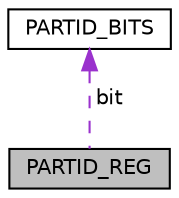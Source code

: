 digraph "PARTID_REG"
{
  edge [fontname="Helvetica",fontsize="10",labelfontname="Helvetica",labelfontsize="10"];
  node [fontname="Helvetica",fontsize="10",shape=record];
  Node1 [label="PARTID_REG",height=0.2,width=0.4,color="black", fillcolor="grey75", style="filled", fontcolor="black"];
  Node2 -> Node1 [dir="back",color="darkorchid3",fontsize="10",style="dashed",label=" bit" ,fontname="Helvetica"];
  Node2 [label="PARTID_BITS",height=0.2,width=0.4,color="black", fillcolor="white", style="filled",URL="$struct_p_a_r_t_i_d___b_i_t_s.html"];
}
